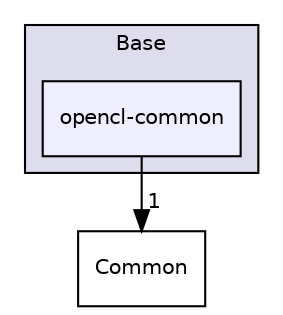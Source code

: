 digraph "/home/travis/build/AliceO2Group/AliceO2/GPU/GPUTracking/Base/opencl-common" {
  bgcolor=transparent;
  compound=true
  node [ fontsize="10", fontname="Helvetica"];
  edge [ labelfontsize="10", labelfontname="Helvetica"];
  subgraph clusterdir_442920581a03c66cf8c08ae559108050 {
    graph [ bgcolor="#ddddee", pencolor="black", label="Base" fontname="Helvetica", fontsize="10", URL="dir_442920581a03c66cf8c08ae559108050.html"]
  dir_6a038b5a887c8ead4833719d3dab2a78 [shape=box, label="opencl-common", style="filled", fillcolor="#eeeeff", pencolor="black", URL="dir_6a038b5a887c8ead4833719d3dab2a78.html"];
  }
  dir_ba48ca66118492a4424f86e9da0f6902 [shape=box label="Common" URL="dir_ba48ca66118492a4424f86e9da0f6902.html"];
  dir_6a038b5a887c8ead4833719d3dab2a78->dir_ba48ca66118492a4424f86e9da0f6902 [headlabel="1", labeldistance=1.5 headhref="dir_000765_000759.html"];
}
